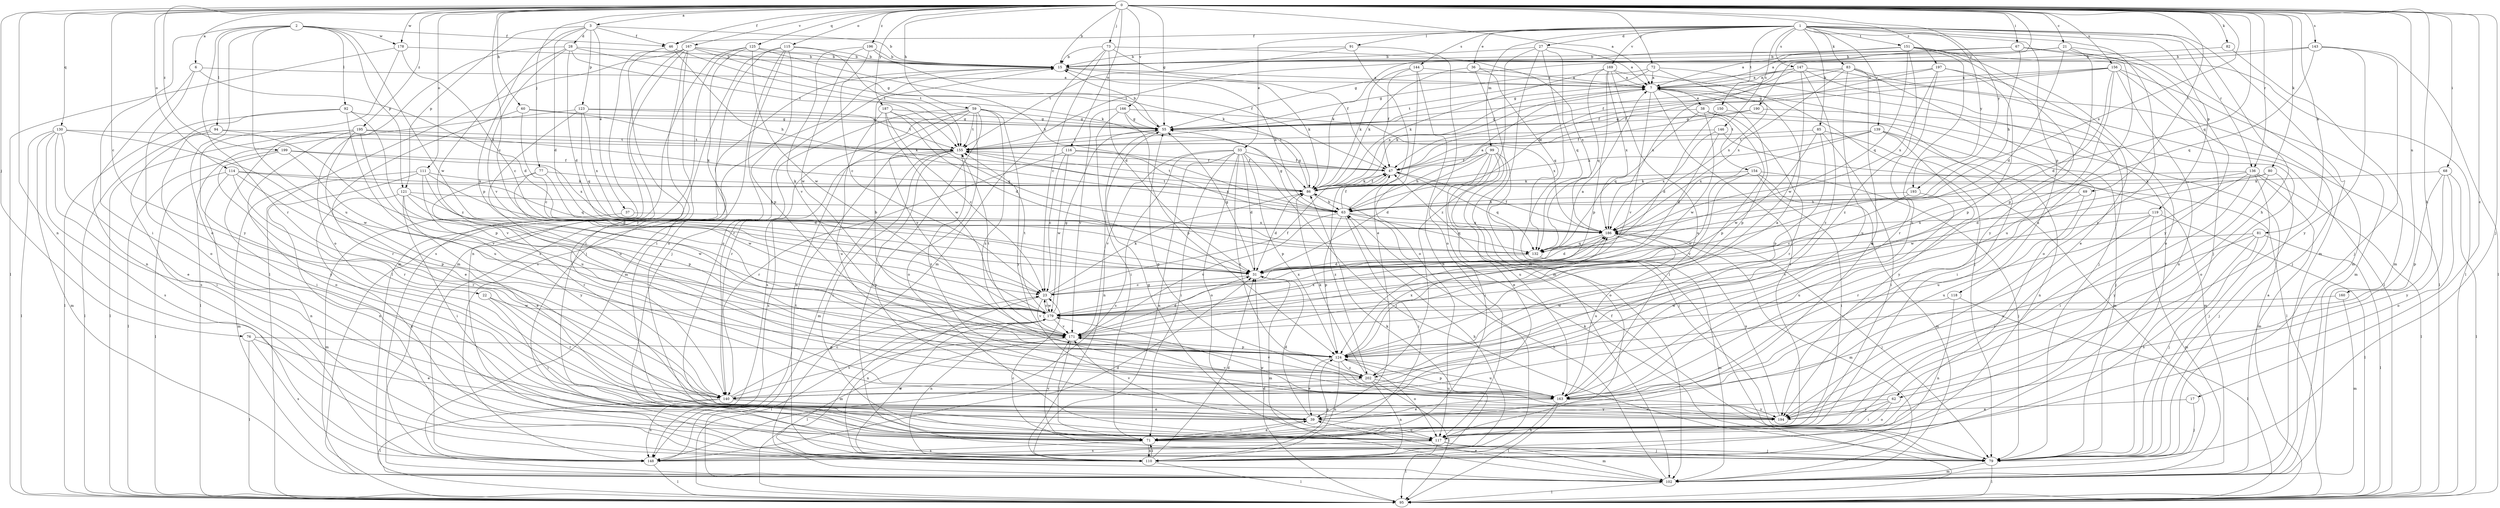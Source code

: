 strict digraph  {
0;
1;
2;
3;
6;
7;
15;
17;
21;
22;
23;
27;
28;
31;
33;
36;
37;
38;
39;
46;
47;
55;
59;
60;
62;
63;
67;
68;
69;
71;
72;
73;
76;
77;
79;
80;
81;
82;
83;
85;
86;
91;
92;
94;
95;
99;
102;
110;
111;
114;
115;
116;
117;
118;
119;
121;
123;
124;
125;
130;
132;
136;
139;
140;
143;
144;
146;
147;
148;
150;
151;
154;
155;
156;
160;
163;
166;
167;
169;
171;
178;
179;
186;
187;
190;
193;
194;
195;
196;
197;
199;
202;
0 -> 3  [label=a];
0 -> 6  [label=a];
0 -> 7  [label=a];
0 -> 15  [label=b];
0 -> 17  [label=c];
0 -> 21  [label=c];
0 -> 22  [label=c];
0 -> 23  [label=c];
0 -> 46  [label=f];
0 -> 55  [label=g];
0 -> 59  [label=h];
0 -> 60  [label=h];
0 -> 62  [label=h];
0 -> 67  [label=i];
0 -> 68  [label=i];
0 -> 69  [label=i];
0 -> 72  [label=j];
0 -> 73  [label=j];
0 -> 76  [label=j];
0 -> 77  [label=j];
0 -> 79  [label=j];
0 -> 80  [label=k];
0 -> 81  [label=k];
0 -> 82  [label=k];
0 -> 110  [label=n];
0 -> 111  [label=o];
0 -> 114  [label=o];
0 -> 115  [label=o];
0 -> 116  [label=o];
0 -> 125  [label=q];
0 -> 130  [label=q];
0 -> 132  [label=q];
0 -> 136  [label=r];
0 -> 143  [label=s];
0 -> 156  [label=u];
0 -> 160  [label=u];
0 -> 166  [label=v];
0 -> 167  [label=v];
0 -> 178  [label=w];
0 -> 186  [label=x];
0 -> 187  [label=y];
0 -> 190  [label=y];
0 -> 193  [label=y];
0 -> 195  [label=z];
0 -> 196  [label=z];
0 -> 197  [label=z];
0 -> 199  [label=z];
1 -> 27  [label=d];
1 -> 33  [label=e];
1 -> 36  [label=e];
1 -> 46  [label=f];
1 -> 62  [label=h];
1 -> 83  [label=k];
1 -> 85  [label=k];
1 -> 91  [label=l];
1 -> 99  [label=m];
1 -> 102  [label=m];
1 -> 118  [label=p];
1 -> 119  [label=p];
1 -> 136  [label=r];
1 -> 139  [label=r];
1 -> 144  [label=s];
1 -> 146  [label=s];
1 -> 147  [label=s];
1 -> 150  [label=t];
1 -> 151  [label=t];
1 -> 169  [label=v];
1 -> 193  [label=y];
1 -> 194  [label=y];
2 -> 46  [label=f];
2 -> 71  [label=i];
2 -> 92  [label=l];
2 -> 94  [label=l];
2 -> 117  [label=o];
2 -> 121  [label=p];
2 -> 140  [label=r];
2 -> 163  [label=u];
2 -> 178  [label=w];
2 -> 179  [label=w];
3 -> 15  [label=b];
3 -> 28  [label=d];
3 -> 31  [label=d];
3 -> 37  [label=e];
3 -> 46  [label=f];
3 -> 121  [label=p];
3 -> 123  [label=p];
3 -> 124  [label=p];
6 -> 7  [label=a];
6 -> 31  [label=d];
6 -> 110  [label=n];
6 -> 117  [label=o];
7 -> 38  [label=e];
7 -> 71  [label=i];
7 -> 86  [label=k];
7 -> 124  [label=p];
7 -> 154  [label=t];
7 -> 171  [label=v];
15 -> 7  [label=a];
15 -> 86  [label=k];
15 -> 102  [label=m];
15 -> 140  [label=r];
15 -> 148  [label=s];
17 -> 39  [label=e];
17 -> 79  [label=j];
21 -> 15  [label=b];
21 -> 31  [label=d];
21 -> 79  [label=j];
21 -> 102  [label=m];
21 -> 124  [label=p];
21 -> 155  [label=t];
22 -> 71  [label=i];
22 -> 140  [label=r];
22 -> 179  [label=w];
23 -> 7  [label=a];
23 -> 47  [label=f];
23 -> 86  [label=k];
23 -> 110  [label=n];
23 -> 171  [label=v];
23 -> 179  [label=w];
27 -> 7  [label=a];
27 -> 15  [label=b];
27 -> 95  [label=l];
27 -> 102  [label=m];
27 -> 132  [label=q];
27 -> 202  [label=z];
28 -> 15  [label=b];
28 -> 31  [label=d];
28 -> 86  [label=k];
28 -> 117  [label=o];
28 -> 155  [label=t];
28 -> 171  [label=v];
28 -> 202  [label=z];
31 -> 23  [label=c];
31 -> 55  [label=g];
31 -> 102  [label=m];
33 -> 31  [label=d];
33 -> 47  [label=f];
33 -> 71  [label=i];
33 -> 79  [label=j];
33 -> 110  [label=n];
33 -> 117  [label=o];
33 -> 124  [label=p];
33 -> 148  [label=s];
33 -> 171  [label=v];
33 -> 202  [label=z];
36 -> 7  [label=a];
36 -> 86  [label=k];
36 -> 102  [label=m];
36 -> 132  [label=q];
37 -> 102  [label=m];
37 -> 186  [label=x];
38 -> 55  [label=g];
38 -> 71  [label=i];
38 -> 124  [label=p];
38 -> 132  [label=q];
38 -> 140  [label=r];
38 -> 179  [label=w];
39 -> 31  [label=d];
39 -> 71  [label=i];
39 -> 117  [label=o];
39 -> 171  [label=v];
46 -> 63  [label=h];
46 -> 140  [label=r];
46 -> 155  [label=t];
47 -> 86  [label=k];
47 -> 132  [label=q];
47 -> 202  [label=z];
55 -> 15  [label=b];
55 -> 110  [label=n];
55 -> 155  [label=t];
59 -> 55  [label=g];
59 -> 79  [label=j];
59 -> 110  [label=n];
59 -> 117  [label=o];
59 -> 140  [label=r];
59 -> 148  [label=s];
59 -> 155  [label=t];
59 -> 171  [label=v];
59 -> 194  [label=y];
59 -> 202  [label=z];
60 -> 23  [label=c];
60 -> 55  [label=g];
60 -> 86  [label=k];
60 -> 140  [label=r];
62 -> 39  [label=e];
62 -> 71  [label=i];
62 -> 117  [label=o];
62 -> 194  [label=y];
63 -> 7  [label=a];
63 -> 15  [label=b];
63 -> 47  [label=f];
63 -> 55  [label=g];
63 -> 71  [label=i];
63 -> 124  [label=p];
63 -> 132  [label=q];
63 -> 155  [label=t];
63 -> 171  [label=v];
63 -> 186  [label=x];
67 -> 7  [label=a];
67 -> 15  [label=b];
67 -> 47  [label=f];
67 -> 63  [label=h];
67 -> 163  [label=u];
67 -> 194  [label=y];
68 -> 86  [label=k];
68 -> 95  [label=l];
68 -> 117  [label=o];
68 -> 124  [label=p];
68 -> 194  [label=y];
69 -> 63  [label=h];
69 -> 140  [label=r];
69 -> 163  [label=u];
71 -> 39  [label=e];
71 -> 79  [label=j];
71 -> 110  [label=n];
71 -> 148  [label=s];
71 -> 171  [label=v];
72 -> 7  [label=a];
72 -> 55  [label=g];
72 -> 79  [label=j];
72 -> 155  [label=t];
72 -> 186  [label=x];
73 -> 15  [label=b];
73 -> 23  [label=c];
73 -> 31  [label=d];
73 -> 47  [label=f];
73 -> 102  [label=m];
73 -> 186  [label=x];
76 -> 39  [label=e];
76 -> 95  [label=l];
76 -> 124  [label=p];
76 -> 148  [label=s];
77 -> 31  [label=d];
77 -> 86  [label=k];
77 -> 140  [label=r];
77 -> 179  [label=w];
79 -> 23  [label=c];
79 -> 47  [label=f];
79 -> 86  [label=k];
79 -> 95  [label=l];
79 -> 102  [label=m];
80 -> 79  [label=j];
80 -> 86  [label=k];
80 -> 179  [label=w];
80 -> 194  [label=y];
81 -> 79  [label=j];
81 -> 95  [label=l];
81 -> 132  [label=q];
81 -> 148  [label=s];
81 -> 163  [label=u];
82 -> 15  [label=b];
82 -> 102  [label=m];
83 -> 7  [label=a];
83 -> 39  [label=e];
83 -> 63  [label=h];
83 -> 95  [label=l];
83 -> 117  [label=o];
83 -> 163  [label=u];
83 -> 186  [label=x];
85 -> 71  [label=i];
85 -> 102  [label=m];
85 -> 124  [label=p];
85 -> 155  [label=t];
85 -> 179  [label=w];
86 -> 7  [label=a];
86 -> 31  [label=d];
86 -> 47  [label=f];
86 -> 55  [label=g];
86 -> 63  [label=h];
86 -> 155  [label=t];
91 -> 15  [label=b];
91 -> 39  [label=e];
91 -> 117  [label=o];
91 -> 155  [label=t];
92 -> 55  [label=g];
92 -> 95  [label=l];
92 -> 124  [label=p];
92 -> 148  [label=s];
92 -> 163  [label=u];
94 -> 95  [label=l];
94 -> 155  [label=t];
94 -> 171  [label=v];
94 -> 194  [label=y];
95 -> 7  [label=a];
95 -> 31  [label=d];
99 -> 31  [label=d];
99 -> 39  [label=e];
99 -> 47  [label=f];
99 -> 63  [label=h];
99 -> 71  [label=i];
99 -> 79  [label=j];
99 -> 117  [label=o];
99 -> 163  [label=u];
102 -> 39  [label=e];
102 -> 63  [label=h];
102 -> 95  [label=l];
110 -> 31  [label=d];
110 -> 63  [label=h];
110 -> 71  [label=i];
110 -> 95  [label=l];
110 -> 124  [label=p];
110 -> 179  [label=w];
111 -> 31  [label=d];
111 -> 86  [label=k];
111 -> 102  [label=m];
111 -> 110  [label=n];
111 -> 124  [label=p];
111 -> 194  [label=y];
114 -> 86  [label=k];
114 -> 95  [label=l];
114 -> 110  [label=n];
114 -> 124  [label=p];
114 -> 132  [label=q];
114 -> 140  [label=r];
115 -> 15  [label=b];
115 -> 71  [label=i];
115 -> 79  [label=j];
115 -> 117  [label=o];
115 -> 124  [label=p];
115 -> 148  [label=s];
115 -> 155  [label=t];
116 -> 23  [label=c];
116 -> 47  [label=f];
116 -> 140  [label=r];
116 -> 179  [label=w];
116 -> 186  [label=x];
117 -> 55  [label=g];
117 -> 79  [label=j];
117 -> 95  [label=l];
117 -> 102  [label=m];
117 -> 148  [label=s];
118 -> 95  [label=l];
118 -> 110  [label=n];
118 -> 179  [label=w];
119 -> 71  [label=i];
119 -> 95  [label=l];
119 -> 102  [label=m];
119 -> 171  [label=v];
119 -> 186  [label=x];
121 -> 39  [label=e];
121 -> 63  [label=h];
121 -> 71  [label=i];
121 -> 110  [label=n];
121 -> 171  [label=v];
121 -> 179  [label=w];
123 -> 55  [label=g];
123 -> 95  [label=l];
123 -> 132  [label=q];
123 -> 155  [label=t];
123 -> 163  [label=u];
123 -> 186  [label=x];
124 -> 7  [label=a];
124 -> 15  [label=b];
124 -> 39  [label=e];
124 -> 110  [label=n];
124 -> 117  [label=o];
124 -> 163  [label=u];
124 -> 186  [label=x];
124 -> 202  [label=z];
125 -> 15  [label=b];
125 -> 86  [label=k];
125 -> 95  [label=l];
125 -> 102  [label=m];
125 -> 117  [label=o];
125 -> 179  [label=w];
130 -> 39  [label=e];
130 -> 71  [label=i];
130 -> 95  [label=l];
130 -> 102  [label=m];
130 -> 148  [label=s];
130 -> 155  [label=t];
130 -> 179  [label=w];
132 -> 31  [label=d];
132 -> 102  [label=m];
136 -> 31  [label=d];
136 -> 71  [label=i];
136 -> 79  [label=j];
136 -> 86  [label=k];
136 -> 95  [label=l];
136 -> 102  [label=m];
136 -> 163  [label=u];
139 -> 86  [label=k];
139 -> 102  [label=m];
139 -> 110  [label=n];
139 -> 155  [label=t];
139 -> 186  [label=x];
139 -> 194  [label=y];
140 -> 23  [label=c];
140 -> 39  [label=e];
140 -> 95  [label=l];
140 -> 148  [label=s];
140 -> 171  [label=v];
140 -> 194  [label=y];
143 -> 15  [label=b];
143 -> 55  [label=g];
143 -> 79  [label=j];
143 -> 95  [label=l];
143 -> 132  [label=q];
143 -> 194  [label=y];
144 -> 7  [label=a];
144 -> 47  [label=f];
144 -> 86  [label=k];
144 -> 110  [label=n];
144 -> 117  [label=o];
146 -> 31  [label=d];
146 -> 95  [label=l];
146 -> 155  [label=t];
146 -> 186  [label=x];
147 -> 7  [label=a];
147 -> 55  [label=g];
147 -> 79  [label=j];
147 -> 95  [label=l];
147 -> 179  [label=w];
147 -> 186  [label=x];
147 -> 202  [label=z];
148 -> 31  [label=d];
148 -> 86  [label=k];
148 -> 95  [label=l];
148 -> 155  [label=t];
150 -> 31  [label=d];
150 -> 55  [label=g];
150 -> 79  [label=j];
151 -> 7  [label=a];
151 -> 15  [label=b];
151 -> 86  [label=k];
151 -> 95  [label=l];
151 -> 117  [label=o];
151 -> 132  [label=q];
151 -> 163  [label=u];
151 -> 194  [label=y];
151 -> 202  [label=z];
154 -> 71  [label=i];
154 -> 79  [label=j];
154 -> 86  [label=k];
154 -> 102  [label=m];
154 -> 171  [label=v];
154 -> 179  [label=w];
155 -> 47  [label=f];
155 -> 71  [label=i];
155 -> 102  [label=m];
155 -> 148  [label=s];
155 -> 194  [label=y];
155 -> 202  [label=z];
156 -> 7  [label=a];
156 -> 31  [label=d];
156 -> 47  [label=f];
156 -> 55  [label=g];
156 -> 79  [label=j];
156 -> 102  [label=m];
156 -> 110  [label=n];
156 -> 163  [label=u];
160 -> 102  [label=m];
160 -> 179  [label=w];
163 -> 39  [label=e];
163 -> 55  [label=g];
163 -> 95  [label=l];
163 -> 110  [label=n];
163 -> 124  [label=p];
163 -> 171  [label=v];
163 -> 194  [label=y];
166 -> 55  [label=g];
166 -> 71  [label=i];
166 -> 124  [label=p];
166 -> 171  [label=v];
166 -> 186  [label=x];
167 -> 15  [label=b];
167 -> 55  [label=g];
167 -> 63  [label=h];
167 -> 71  [label=i];
167 -> 79  [label=j];
167 -> 95  [label=l];
167 -> 102  [label=m];
167 -> 110  [label=n];
167 -> 148  [label=s];
169 -> 7  [label=a];
169 -> 79  [label=j];
169 -> 86  [label=k];
169 -> 124  [label=p];
169 -> 132  [label=q];
169 -> 163  [label=u];
169 -> 186  [label=x];
171 -> 31  [label=d];
171 -> 71  [label=i];
171 -> 95  [label=l];
171 -> 124  [label=p];
171 -> 155  [label=t];
171 -> 186  [label=x];
178 -> 15  [label=b];
178 -> 23  [label=c];
178 -> 95  [label=l];
178 -> 194  [label=y];
179 -> 23  [label=c];
179 -> 55  [label=g];
179 -> 95  [label=l];
179 -> 102  [label=m];
179 -> 110  [label=n];
179 -> 155  [label=t];
179 -> 171  [label=v];
179 -> 186  [label=x];
186 -> 31  [label=d];
186 -> 47  [label=f];
186 -> 79  [label=j];
186 -> 102  [label=m];
186 -> 132  [label=q];
186 -> 163  [label=u];
187 -> 23  [label=c];
187 -> 31  [label=d];
187 -> 55  [label=g];
187 -> 132  [label=q];
187 -> 163  [label=u];
187 -> 179  [label=w];
190 -> 47  [label=f];
190 -> 55  [label=g];
190 -> 117  [label=o];
193 -> 23  [label=c];
193 -> 63  [label=h];
193 -> 163  [label=u];
194 -> 179  [label=w];
194 -> 186  [label=x];
195 -> 39  [label=e];
195 -> 71  [label=i];
195 -> 86  [label=k];
195 -> 95  [label=l];
195 -> 117  [label=o];
195 -> 155  [label=t];
195 -> 163  [label=u];
196 -> 15  [label=b];
196 -> 23  [label=c];
196 -> 47  [label=f];
196 -> 171  [label=v];
196 -> 179  [label=w];
197 -> 7  [label=a];
197 -> 39  [label=e];
197 -> 47  [label=f];
197 -> 124  [label=p];
197 -> 140  [label=r];
197 -> 186  [label=x];
199 -> 47  [label=f];
199 -> 95  [label=l];
199 -> 140  [label=r];
199 -> 171  [label=v];
199 -> 186  [label=x];
202 -> 86  [label=k];
202 -> 95  [label=l];
202 -> 110  [label=n];
202 -> 140  [label=r];
202 -> 163  [label=u];
202 -> 171  [label=v];
}
